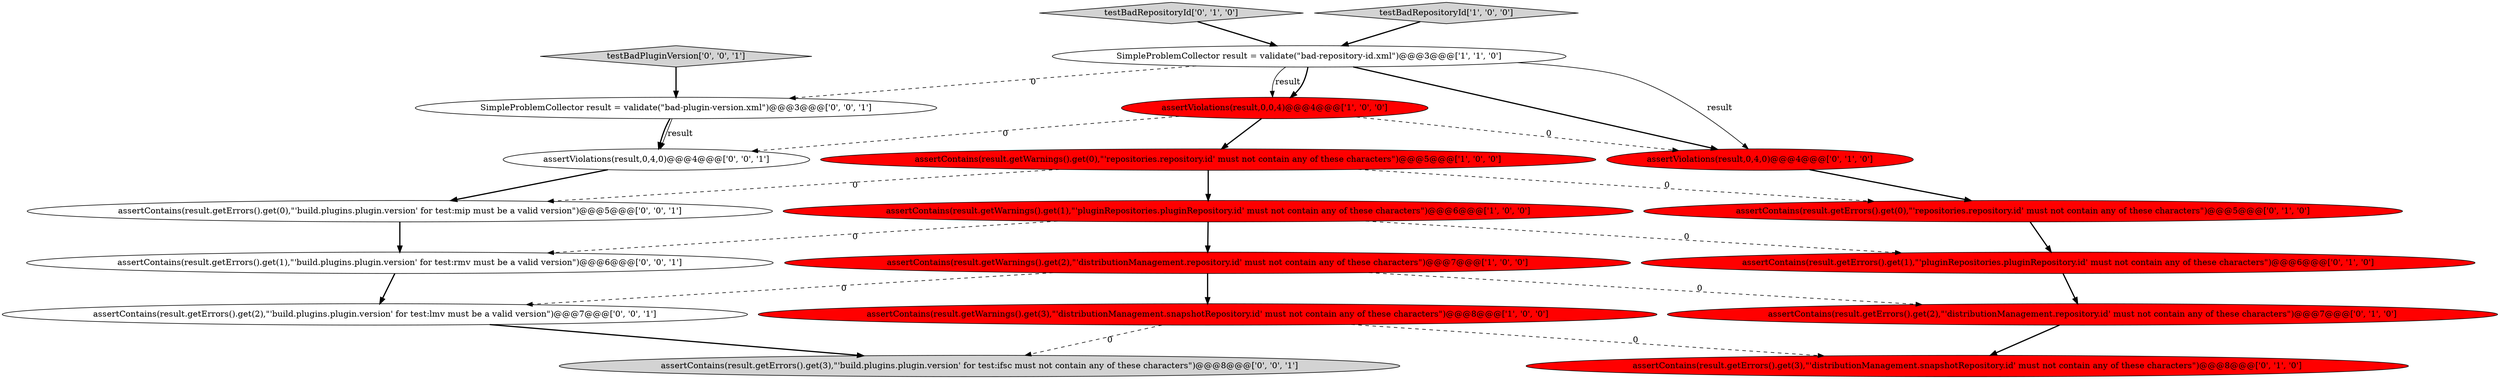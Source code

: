 digraph {
12 [style = filled, label = "testBadRepositoryId['0', '1', '0']", fillcolor = lightgray, shape = diamond image = "AAA0AAABBB2BBB"];
16 [style = filled, label = "assertContains(result.getErrors().get(2),\"'build.plugins.plugin.version' for test:lmv must be a valid version\")@@@7@@@['0', '0', '1']", fillcolor = white, shape = ellipse image = "AAA0AAABBB3BBB"];
9 [style = filled, label = "assertContains(result.getErrors().get(0),\"'repositories.repository.id' must not contain any of these characters\")@@@5@@@['0', '1', '0']", fillcolor = red, shape = ellipse image = "AAA1AAABBB2BBB"];
13 [style = filled, label = "assertViolations(result,0,4,0)@@@4@@@['0', '0', '1']", fillcolor = white, shape = ellipse image = "AAA0AAABBB3BBB"];
4 [style = filled, label = "assertViolations(result,0,0,4)@@@4@@@['1', '0', '0']", fillcolor = red, shape = ellipse image = "AAA1AAABBB1BBB"];
18 [style = filled, label = "assertContains(result.getErrors().get(1),\"'build.plugins.plugin.version' for test:rmv must be a valid version\")@@@6@@@['0', '0', '1']", fillcolor = white, shape = ellipse image = "AAA0AAABBB3BBB"];
0 [style = filled, label = "assertContains(result.getWarnings().get(3),\"'distributionManagement.snapshotRepository.id' must not contain any of these characters\")@@@8@@@['1', '0', '0']", fillcolor = red, shape = ellipse image = "AAA1AAABBB1BBB"];
3 [style = filled, label = "assertContains(result.getWarnings().get(0),\"'repositories.repository.id' must not contain any of these characters\")@@@5@@@['1', '0', '0']", fillcolor = red, shape = ellipse image = "AAA1AAABBB1BBB"];
5 [style = filled, label = "testBadRepositoryId['1', '0', '0']", fillcolor = lightgray, shape = diamond image = "AAA0AAABBB1BBB"];
7 [style = filled, label = "assertContains(result.getErrors().get(1),\"'pluginRepositories.pluginRepository.id' must not contain any of these characters\")@@@6@@@['0', '1', '0']", fillcolor = red, shape = ellipse image = "AAA1AAABBB2BBB"];
17 [style = filled, label = "testBadPluginVersion['0', '0', '1']", fillcolor = lightgray, shape = diamond image = "AAA0AAABBB3BBB"];
11 [style = filled, label = "assertContains(result.getErrors().get(3),\"'distributionManagement.snapshotRepository.id' must not contain any of these characters\")@@@8@@@['0', '1', '0']", fillcolor = red, shape = ellipse image = "AAA1AAABBB2BBB"];
19 [style = filled, label = "SimpleProblemCollector result = validate(\"bad-plugin-version.xml\")@@@3@@@['0', '0', '1']", fillcolor = white, shape = ellipse image = "AAA0AAABBB3BBB"];
6 [style = filled, label = "assertContains(result.getWarnings().get(2),\"'distributionManagement.repository.id' must not contain any of these characters\")@@@7@@@['1', '0', '0']", fillcolor = red, shape = ellipse image = "AAA1AAABBB1BBB"];
8 [style = filled, label = "assertViolations(result,0,4,0)@@@4@@@['0', '1', '0']", fillcolor = red, shape = ellipse image = "AAA1AAABBB2BBB"];
2 [style = filled, label = "SimpleProblemCollector result = validate(\"bad-repository-id.xml\")@@@3@@@['1', '1', '0']", fillcolor = white, shape = ellipse image = "AAA0AAABBB1BBB"];
1 [style = filled, label = "assertContains(result.getWarnings().get(1),\"'pluginRepositories.pluginRepository.id' must not contain any of these characters\")@@@6@@@['1', '0', '0']", fillcolor = red, shape = ellipse image = "AAA1AAABBB1BBB"];
15 [style = filled, label = "assertContains(result.getErrors().get(3),\"'build.plugins.plugin.version' for test:ifsc must not contain any of these characters\")@@@8@@@['0', '0', '1']", fillcolor = lightgray, shape = ellipse image = "AAA0AAABBB3BBB"];
14 [style = filled, label = "assertContains(result.getErrors().get(0),\"'build.plugins.plugin.version' for test:mip must be a valid version\")@@@5@@@['0', '0', '1']", fillcolor = white, shape = ellipse image = "AAA0AAABBB3BBB"];
10 [style = filled, label = "assertContains(result.getErrors().get(2),\"'distributionManagement.repository.id' must not contain any of these characters\")@@@7@@@['0', '1', '0']", fillcolor = red, shape = ellipse image = "AAA1AAABBB2BBB"];
16->15 [style = bold, label=""];
4->3 [style = bold, label=""];
2->19 [style = dashed, label="0"];
2->4 [style = solid, label="result"];
3->1 [style = bold, label=""];
7->10 [style = bold, label=""];
2->8 [style = solid, label="result"];
0->15 [style = dashed, label="0"];
0->11 [style = dashed, label="0"];
6->0 [style = bold, label=""];
1->18 [style = dashed, label="0"];
9->7 [style = bold, label=""];
2->4 [style = bold, label=""];
17->19 [style = bold, label=""];
6->10 [style = dashed, label="0"];
19->13 [style = solid, label="result"];
5->2 [style = bold, label=""];
12->2 [style = bold, label=""];
6->16 [style = dashed, label="0"];
1->6 [style = bold, label=""];
19->13 [style = bold, label=""];
3->9 [style = dashed, label="0"];
4->8 [style = dashed, label="0"];
8->9 [style = bold, label=""];
14->18 [style = bold, label=""];
1->7 [style = dashed, label="0"];
4->13 [style = dashed, label="0"];
3->14 [style = dashed, label="0"];
13->14 [style = bold, label=""];
2->8 [style = bold, label=""];
10->11 [style = bold, label=""];
18->16 [style = bold, label=""];
}
